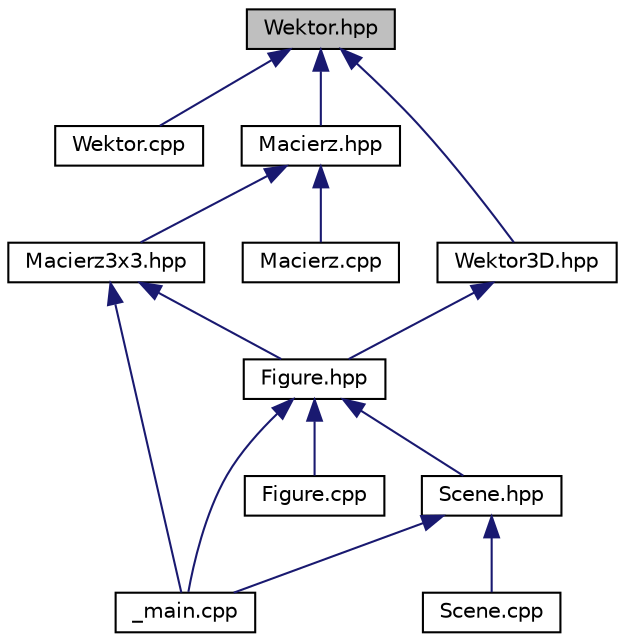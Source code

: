 digraph "Wektor.hpp"
{
 // LATEX_PDF_SIZE
  edge [fontname="Helvetica",fontsize="10",labelfontname="Helvetica",labelfontsize="10"];
  node [fontname="Helvetica",fontsize="10",shape=record];
  Node1 [label="Wektor.hpp",height=0.2,width=0.4,color="black", fillcolor="grey75", style="filled", fontcolor="black",tooltip="Definicja klasy szablonowej Wektor."];
  Node1 -> Node2 [dir="back",color="midnightblue",fontsize="10",style="solid",fontname="Helvetica"];
  Node2 [label="Wektor.cpp",height=0.2,width=0.4,color="black", fillcolor="white", style="filled",URL="$_wektor_8cpp.html",tooltip="Definicje szablonów klasy Wektor."];
  Node1 -> Node3 [dir="back",color="midnightblue",fontsize="10",style="solid",fontname="Helvetica"];
  Node3 [label="Macierz.hpp",height=0.2,width=0.4,color="black", fillcolor="white", style="filled",URL="$_macierz_8hpp.html",tooltip="Definicja klasy MacierzRot."];
  Node3 -> Node4 [dir="back",color="midnightblue",fontsize="10",style="solid",fontname="Helvetica"];
  Node4 [label="Macierz.cpp",height=0.2,width=0.4,color="black", fillcolor="white", style="filled",URL="$_macierz_8cpp.html",tooltip="Definicje szablonów klasy MacierzRot."];
  Node3 -> Node5 [dir="back",color="midnightblue",fontsize="10",style="solid",fontname="Helvetica"];
  Node5 [label="Macierz3x3.hpp",height=0.2,width=0.4,color="black", fillcolor="white", style="filled",URL="$_macierz3x3_8hpp.html",tooltip="Definicja klasy Macierz3x3."];
  Node5 -> Node6 [dir="back",color="midnightblue",fontsize="10",style="solid",fontname="Helvetica"];
  Node6 [label="Figure.hpp",height=0.2,width=0.4,color="black", fillcolor="white", style="filled",URL="$_figure_8hpp.html",tooltip="Definicja klasy Figure."];
  Node6 -> Node7 [dir="back",color="midnightblue",fontsize="10",style="solid",fontname="Helvetica"];
  Node7 [label="Scene.hpp",height=0.2,width=0.4,color="black", fillcolor="white", style="filled",URL="$_scene_8hpp.html",tooltip="Definicja klasy Scene."];
  Node7 -> Node8 [dir="back",color="midnightblue",fontsize="10",style="solid",fontname="Helvetica"];
  Node8 [label="_main.cpp",height=0.2,width=0.4,color="black", fillcolor="white", style="filled",URL="$__main_8cpp.html",tooltip="Funkcja main i główna funckjonalność programu."];
  Node7 -> Node9 [dir="back",color="midnightblue",fontsize="10",style="solid",fontname="Helvetica"];
  Node9 [label="Scene.cpp",height=0.2,width=0.4,color="black", fillcolor="white", style="filled",URL="$_scene_8cpp.html",tooltip="Definicje funkcji składowych klasy Scene."];
  Node6 -> Node8 [dir="back",color="midnightblue",fontsize="10",style="solid",fontname="Helvetica"];
  Node6 -> Node10 [dir="back",color="midnightblue",fontsize="10",style="solid",fontname="Helvetica"];
  Node10 [label="Figure.cpp",height=0.2,width=0.4,color="black", fillcolor="white", style="filled",URL="$_figure_8cpp.html",tooltip="Definicje funkcji składowych klasy Figure."];
  Node5 -> Node8 [dir="back",color="midnightblue",fontsize="10",style="solid",fontname="Helvetica"];
  Node1 -> Node11 [dir="back",color="midnightblue",fontsize="10",style="solid",fontname="Helvetica"];
  Node11 [label="Wektor3D.hpp",height=0.2,width=0.4,color="black", fillcolor="white", style="filled",URL="$_wektor3_d_8hpp.html",tooltip="Definicja klasy Wektor3D."];
  Node11 -> Node6 [dir="back",color="midnightblue",fontsize="10",style="solid",fontname="Helvetica"];
}
